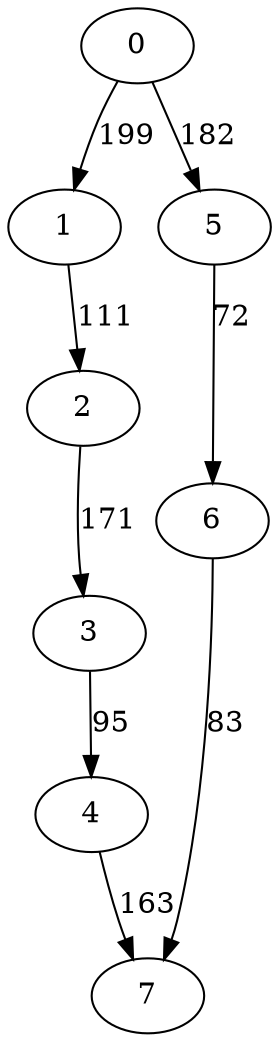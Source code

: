 digraph t20p2r5_15 {
0 -> 1 [ label = 199 ];
0 -> 5 [ label = 182 ];
1 -> 2 [ label = 111 ];
2 -> 3 [ label = 171 ];
3 -> 4 [ label = 95 ];
4 -> 7 [ label = 163 ];
5 -> 6 [ label = 72 ];
6 -> 7 [ label = 83 ];
 }

